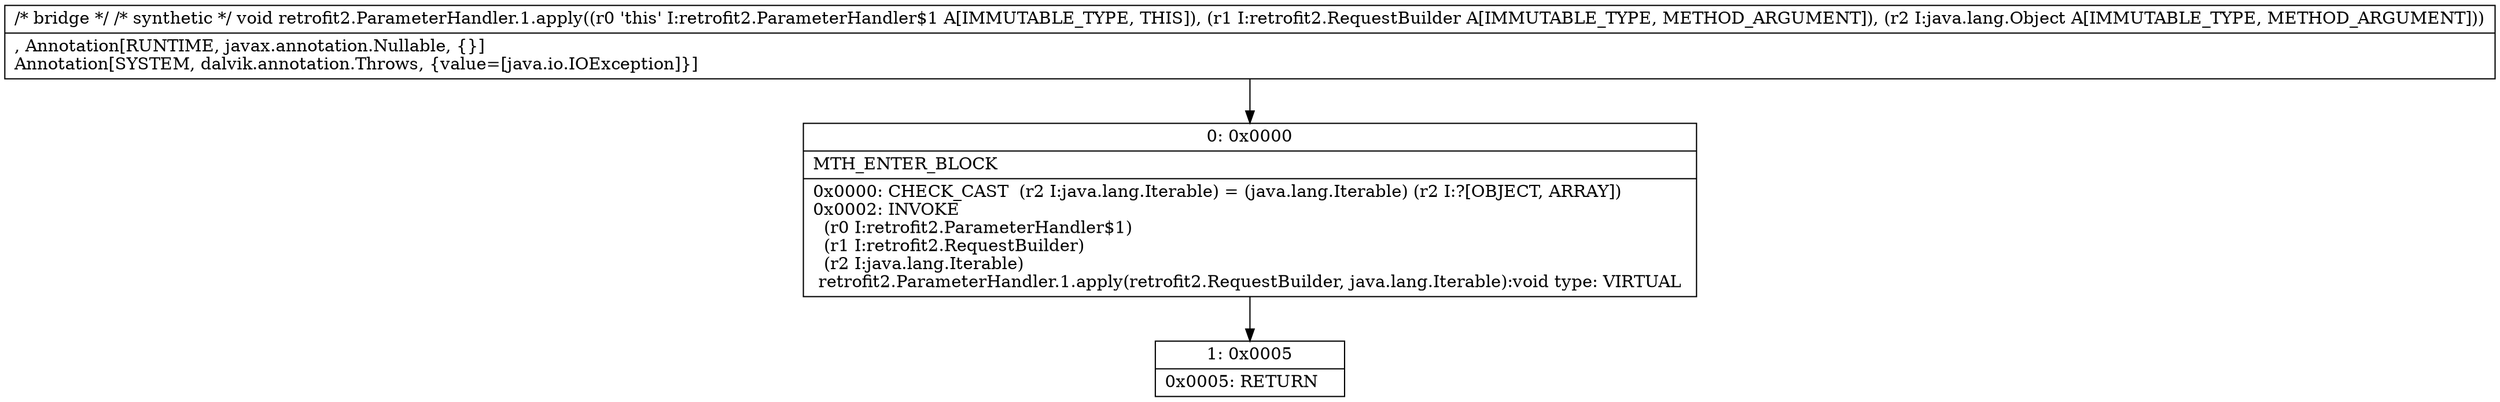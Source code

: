 digraph "CFG forretrofit2.ParameterHandler.1.apply(Lretrofit2\/RequestBuilder;Ljava\/lang\/Object;)V" {
Node_0 [shape=record,label="{0\:\ 0x0000|MTH_ENTER_BLOCK\l|0x0000: CHECK_CAST  (r2 I:java.lang.Iterable) = (java.lang.Iterable) (r2 I:?[OBJECT, ARRAY]) \l0x0002: INVOKE  \l  (r0 I:retrofit2.ParameterHandler$1)\l  (r1 I:retrofit2.RequestBuilder)\l  (r2 I:java.lang.Iterable)\l retrofit2.ParameterHandler.1.apply(retrofit2.RequestBuilder, java.lang.Iterable):void type: VIRTUAL \l}"];
Node_1 [shape=record,label="{1\:\ 0x0005|0x0005: RETURN   \l}"];
MethodNode[shape=record,label="{\/* bridge *\/ \/* synthetic *\/ void retrofit2.ParameterHandler.1.apply((r0 'this' I:retrofit2.ParameterHandler$1 A[IMMUTABLE_TYPE, THIS]), (r1 I:retrofit2.RequestBuilder A[IMMUTABLE_TYPE, METHOD_ARGUMENT]), (r2 I:java.lang.Object A[IMMUTABLE_TYPE, METHOD_ARGUMENT]))  | , Annotation[RUNTIME, javax.annotation.Nullable, \{\}]\lAnnotation[SYSTEM, dalvik.annotation.Throws, \{value=[java.io.IOException]\}]\l}"];
MethodNode -> Node_0;
Node_0 -> Node_1;
}

